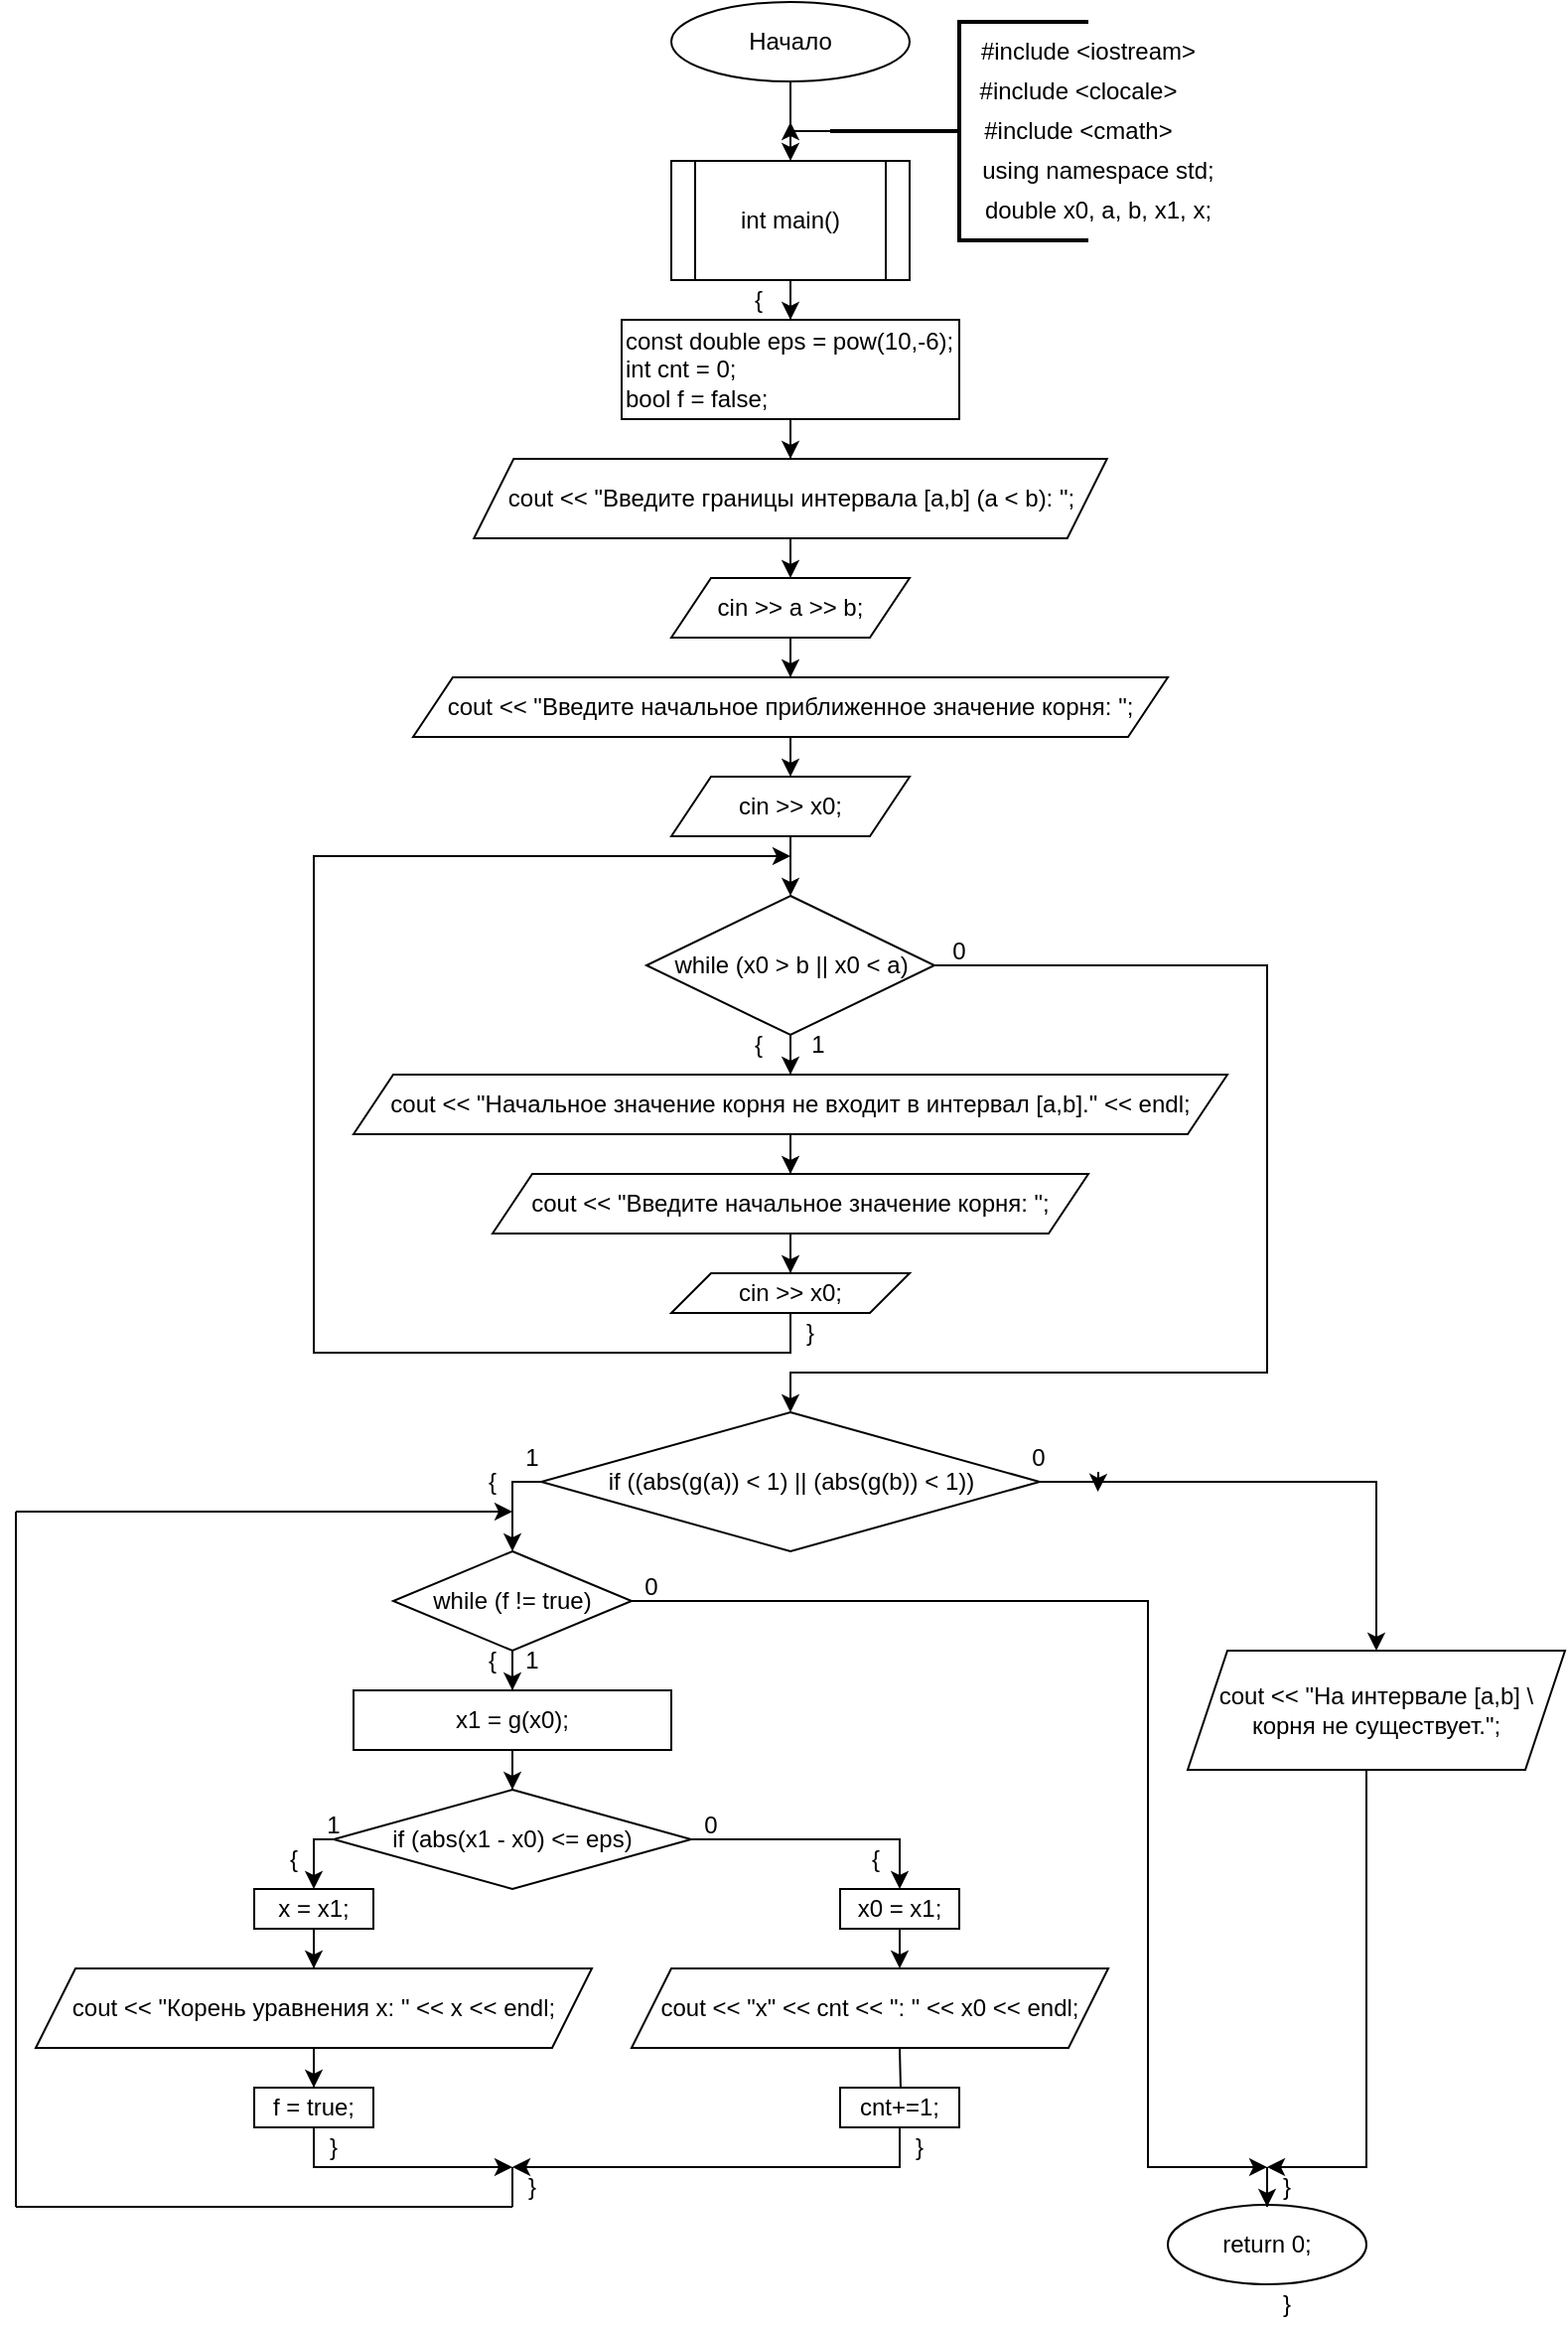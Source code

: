 <mxfile version="25.0.2">
  <diagram name="Страница — 1" id="C-drUPW33x2Zt6dfCn86">
    <mxGraphModel dx="1362" dy="884" grid="1" gridSize="10" guides="1" tooltips="1" connect="1" arrows="1" fold="1" page="1" pageScale="1" pageWidth="827" pageHeight="1169" math="0" shadow="0">
      <root>
        <mxCell id="0" />
        <mxCell id="1" parent="0" />
        <mxCell id="6_Jl2t81EVsBpzzJ7YuF-3" style="edgeStyle=orthogonalEdgeStyle;rounded=0;orthogonalLoop=1;jettySize=auto;html=1;" parent="1" source="6_Jl2t81EVsBpzzJ7YuF-1" target="6_Jl2t81EVsBpzzJ7YuF-2" edge="1">
          <mxGeometry relative="1" as="geometry">
            <Array as="points">
              <mxPoint x="400" y="70" />
              <mxPoint x="400" y="70" />
            </Array>
          </mxGeometry>
        </mxCell>
        <mxCell id="6_Jl2t81EVsBpzzJ7YuF-1" value="Начало" style="ellipse;whiteSpace=wrap;html=1;" parent="1" vertex="1">
          <mxGeometry x="340" width="120" height="40" as="geometry" />
        </mxCell>
        <mxCell id="6_Jl2t81EVsBpzzJ7YuF-24" style="edgeStyle=orthogonalEdgeStyle;rounded=0;orthogonalLoop=1;jettySize=auto;html=1;entryX=0.5;entryY=0;entryDx=0;entryDy=0;" parent="1" source="6_Jl2t81EVsBpzzJ7YuF-2" target="6_Jl2t81EVsBpzzJ7YuF-16" edge="1">
          <mxGeometry relative="1" as="geometry" />
        </mxCell>
        <mxCell id="6_Jl2t81EVsBpzzJ7YuF-2" value="int main()" style="shape=process;whiteSpace=wrap;html=1;backgroundOutline=1;" parent="1" vertex="1">
          <mxGeometry x="340" y="80" width="120" height="60" as="geometry" />
        </mxCell>
        <mxCell id="6_Jl2t81EVsBpzzJ7YuF-15" style="edgeStyle=orthogonalEdgeStyle;rounded=0;orthogonalLoop=1;jettySize=auto;html=1;" parent="1" source="6_Jl2t81EVsBpzzJ7YuF-4" edge="1">
          <mxGeometry relative="1" as="geometry">
            <mxPoint x="400" y="60.0" as="targetPoint" />
          </mxGeometry>
        </mxCell>
        <mxCell id="6_Jl2t81EVsBpzzJ7YuF-4" value="" style="strokeWidth=2;html=1;shape=mxgraph.flowchart.annotation_2;align=left;labelPosition=right;pointerEvents=1;" parent="1" vertex="1">
          <mxGeometry x="420" y="10" width="130" height="110" as="geometry" />
        </mxCell>
        <mxCell id="6_Jl2t81EVsBpzzJ7YuF-7" value="#include &amp;lt;iostream&amp;gt;" style="text;html=1;align=center;verticalAlign=middle;whiteSpace=wrap;rounded=0;" parent="1" vertex="1">
          <mxGeometry x="490" y="10" width="120" height="30" as="geometry" />
        </mxCell>
        <mxCell id="6_Jl2t81EVsBpzzJ7YuF-8" value="#include &amp;lt;clocale&amp;gt;" style="text;html=1;align=center;verticalAlign=middle;whiteSpace=wrap;rounded=0;" parent="1" vertex="1">
          <mxGeometry x="490" y="30" width="110" height="30" as="geometry" />
        </mxCell>
        <mxCell id="6_Jl2t81EVsBpzzJ7YuF-9" value="using namespace std;" style="text;html=1;align=center;verticalAlign=middle;whiteSpace=wrap;rounded=0;" parent="1" vertex="1">
          <mxGeometry x="490" y="70" width="130" height="30" as="geometry" />
        </mxCell>
        <mxCell id="6_Jl2t81EVsBpzzJ7YuF-26" style="edgeStyle=orthogonalEdgeStyle;rounded=0;orthogonalLoop=1;jettySize=auto;html=1;" parent="1" source="6_Jl2t81EVsBpzzJ7YuF-16" target="6_Jl2t81EVsBpzzJ7YuF-21" edge="1">
          <mxGeometry relative="1" as="geometry" />
        </mxCell>
        <mxCell id="6_Jl2t81EVsBpzzJ7YuF-16" value="const double eps = pow(10,-6);&lt;div&gt;int cnt = 0;&lt;/div&gt;&lt;div&gt;bool f = false;&lt;/div&gt;" style="rounded=0;whiteSpace=wrap;html=1;align=left;" parent="1" vertex="1">
          <mxGeometry x="315" y="160" width="170" height="50" as="geometry" />
        </mxCell>
        <mxCell id="6_Jl2t81EVsBpzzJ7YuF-19" value="double x0, a, b, x1, x;" style="text;html=1;align=center;verticalAlign=middle;whiteSpace=wrap;rounded=0;" parent="1" vertex="1">
          <mxGeometry x="495" y="90" width="120" height="30" as="geometry" />
        </mxCell>
        <mxCell id="6_Jl2t81EVsBpzzJ7YuF-27" style="edgeStyle=orthogonalEdgeStyle;rounded=0;orthogonalLoop=1;jettySize=auto;html=1;" parent="1" source="6_Jl2t81EVsBpzzJ7YuF-21" edge="1">
          <mxGeometry relative="1" as="geometry">
            <mxPoint x="400" y="290" as="targetPoint" />
          </mxGeometry>
        </mxCell>
        <mxCell id="6_Jl2t81EVsBpzzJ7YuF-21" value="cout &amp;lt;&amp;lt; &quot;Введите границы интервала [a,b] (a &amp;lt; b): &quot;;" style="shape=parallelogram;perimeter=parallelogramPerimeter;whiteSpace=wrap;html=1;fixedSize=1;" parent="1" vertex="1">
          <mxGeometry x="240.63" y="230" width="318.75" height="40" as="geometry" />
        </mxCell>
        <mxCell id="6_Jl2t81EVsBpzzJ7YuF-30" style="edgeStyle=orthogonalEdgeStyle;rounded=0;orthogonalLoop=1;jettySize=auto;html=1;" parent="1" source="6_Jl2t81EVsBpzzJ7YuF-28" target="6_Jl2t81EVsBpzzJ7YuF-29" edge="1">
          <mxGeometry relative="1" as="geometry" />
        </mxCell>
        <mxCell id="6_Jl2t81EVsBpzzJ7YuF-28" value="cin &amp;gt;&amp;gt; a &amp;gt;&amp;gt; b;" style="shape=parallelogram;perimeter=parallelogramPerimeter;whiteSpace=wrap;html=1;fixedSize=1;" parent="1" vertex="1">
          <mxGeometry x="340" y="290" width="120" height="30" as="geometry" />
        </mxCell>
        <mxCell id="6_Jl2t81EVsBpzzJ7YuF-31" style="edgeStyle=orthogonalEdgeStyle;rounded=0;orthogonalLoop=1;jettySize=auto;html=1;" parent="1" source="6_Jl2t81EVsBpzzJ7YuF-29" edge="1">
          <mxGeometry relative="1" as="geometry">
            <mxPoint x="400" y="390" as="targetPoint" />
          </mxGeometry>
        </mxCell>
        <mxCell id="6_Jl2t81EVsBpzzJ7YuF-29" value="cout &amp;lt;&amp;lt; &quot;Введите начальное приближенное значение корня: &quot;;" style="shape=parallelogram;perimeter=parallelogramPerimeter;whiteSpace=wrap;html=1;fixedSize=1;" parent="1" vertex="1">
          <mxGeometry x="210" y="340" width="380" height="30" as="geometry" />
        </mxCell>
        <mxCell id="6_Jl2t81EVsBpzzJ7YuF-35" style="edgeStyle=orthogonalEdgeStyle;rounded=0;orthogonalLoop=1;jettySize=auto;html=1;entryX=0.5;entryY=0;entryDx=0;entryDy=0;" parent="1" source="6_Jl2t81EVsBpzzJ7YuF-33" target="y3k4WUNpZN2hJ77Sc1Bg-1" edge="1">
          <mxGeometry relative="1" as="geometry">
            <mxPoint x="400" y="440" as="targetPoint" />
            <Array as="points" />
          </mxGeometry>
        </mxCell>
        <mxCell id="6_Jl2t81EVsBpzzJ7YuF-33" value="cin &amp;gt;&amp;gt; x0;" style="shape=parallelogram;perimeter=parallelogramPerimeter;whiteSpace=wrap;html=1;fixedSize=1;" parent="1" vertex="1">
          <mxGeometry x="340" y="390" width="120" height="30" as="geometry" />
        </mxCell>
        <mxCell id="6_Jl2t81EVsBpzzJ7YuF-36" value="{" style="text;html=1;align=center;verticalAlign=middle;whiteSpace=wrap;rounded=0;" parent="1" vertex="1">
          <mxGeometry x="354" y="140" width="60" height="20" as="geometry" />
        </mxCell>
        <mxCell id="qF4Yl-R-xC2ym-JYLEXO-3" value="#include &amp;lt;cmath&amp;gt;" style="text;html=1;align=center;verticalAlign=middle;whiteSpace=wrap;rounded=0;" parent="1" vertex="1">
          <mxGeometry x="490" y="50" width="110" height="30" as="geometry" />
        </mxCell>
        <mxCell id="y3k4WUNpZN2hJ77Sc1Bg-11" style="edgeStyle=orthogonalEdgeStyle;rounded=0;orthogonalLoop=1;jettySize=auto;html=1;entryX=0.5;entryY=0;entryDx=0;entryDy=0;" parent="1" source="y3k4WUNpZN2hJ77Sc1Bg-1" target="y3k4WUNpZN2hJ77Sc1Bg-4" edge="1">
          <mxGeometry relative="1" as="geometry" />
        </mxCell>
        <mxCell id="y3k4WUNpZN2hJ77Sc1Bg-13" style="edgeStyle=orthogonalEdgeStyle;rounded=0;orthogonalLoop=1;jettySize=auto;html=1;entryX=0.5;entryY=0;entryDx=0;entryDy=0;" parent="1" source="y3k4WUNpZN2hJ77Sc1Bg-1" target="y3k4WUNpZN2hJ77Sc1Bg-14" edge="1">
          <mxGeometry relative="1" as="geometry">
            <mxPoint x="400" y="690" as="targetPoint" />
            <Array as="points">
              <mxPoint x="640" y="485" />
              <mxPoint x="640" y="690" />
              <mxPoint x="400" y="690" />
            </Array>
          </mxGeometry>
        </mxCell>
        <mxCell id="y3k4WUNpZN2hJ77Sc1Bg-1" value="while (x0 &amp;gt; b || x0 &amp;lt; a)" style="rhombus;whiteSpace=wrap;html=1;" parent="1" vertex="1">
          <mxGeometry x="327.5" y="450" width="145" height="70" as="geometry" />
        </mxCell>
        <mxCell id="y3k4WUNpZN2hJ77Sc1Bg-12" style="edgeStyle=orthogonalEdgeStyle;rounded=0;orthogonalLoop=1;jettySize=auto;html=1;entryX=0.5;entryY=0;entryDx=0;entryDy=0;" parent="1" source="y3k4WUNpZN2hJ77Sc1Bg-4" target="y3k4WUNpZN2hJ77Sc1Bg-6" edge="1">
          <mxGeometry relative="1" as="geometry" />
        </mxCell>
        <mxCell id="y3k4WUNpZN2hJ77Sc1Bg-4" value="cout &amp;lt;&amp;lt; &quot;Начальное значение корня не входит в интервал [a,b].&quot; &amp;lt;&amp;lt; endl;" style="shape=parallelogram;perimeter=parallelogramPerimeter;whiteSpace=wrap;html=1;fixedSize=1;" parent="1" vertex="1">
          <mxGeometry x="180" y="540" width="440" height="30" as="geometry" />
        </mxCell>
        <mxCell id="y3k4WUNpZN2hJ77Sc1Bg-7" style="edgeStyle=orthogonalEdgeStyle;rounded=0;orthogonalLoop=1;jettySize=auto;html=1;" parent="1" source="y3k4WUNpZN2hJ77Sc1Bg-6" target="y3k4WUNpZN2hJ77Sc1Bg-8" edge="1">
          <mxGeometry relative="1" as="geometry">
            <mxPoint x="400.01" y="630" as="targetPoint" />
          </mxGeometry>
        </mxCell>
        <mxCell id="y3k4WUNpZN2hJ77Sc1Bg-6" value="cout &amp;lt;&amp;lt; &quot;Введите начальное значение корня: &quot;;" style="shape=parallelogram;perimeter=parallelogramPerimeter;whiteSpace=wrap;html=1;fixedSize=1;" parent="1" vertex="1">
          <mxGeometry x="250" y="590" width="300" height="30" as="geometry" />
        </mxCell>
        <mxCell id="y3k4WUNpZN2hJ77Sc1Bg-78" style="edgeStyle=orthogonalEdgeStyle;rounded=0;orthogonalLoop=1;jettySize=auto;html=1;" parent="1" source="y3k4WUNpZN2hJ77Sc1Bg-8" edge="1">
          <mxGeometry relative="1" as="geometry">
            <mxPoint x="400" y="430" as="targetPoint" />
            <Array as="points">
              <mxPoint x="400" y="680" />
              <mxPoint x="160" y="430" />
            </Array>
          </mxGeometry>
        </mxCell>
        <mxCell id="y3k4WUNpZN2hJ77Sc1Bg-8" value="cin &amp;gt;&amp;gt; x0;" style="shape=parallelogram;perimeter=parallelogramPerimeter;whiteSpace=wrap;html=1;fixedSize=1;" parent="1" vertex="1">
          <mxGeometry x="340.01" y="640" width="120" height="20" as="geometry" />
        </mxCell>
        <mxCell id="y3k4WUNpZN2hJ77Sc1Bg-15" style="edgeStyle=orthogonalEdgeStyle;rounded=0;orthogonalLoop=1;jettySize=auto;html=1;" parent="1" source="y3k4WUNpZN2hJ77Sc1Bg-14" target="y3k4WUNpZN2hJ77Sc1Bg-56" edge="1">
          <mxGeometry relative="1" as="geometry">
            <mxPoint x="680" y="860" as="targetPoint" />
            <Array as="points">
              <mxPoint x="695" y="745" />
            </Array>
          </mxGeometry>
        </mxCell>
        <mxCell id="y3k4WUNpZN2hJ77Sc1Bg-21" style="edgeStyle=orthogonalEdgeStyle;rounded=0;orthogonalLoop=1;jettySize=auto;html=1;entryX=0.5;entryY=0;entryDx=0;entryDy=0;" parent="1" source="y3k4WUNpZN2hJ77Sc1Bg-14" target="y3k4WUNpZN2hJ77Sc1Bg-18" edge="1">
          <mxGeometry relative="1" as="geometry">
            <mxPoint x="140" y="745" as="targetPoint" />
            <Array as="points">
              <mxPoint x="260" y="745" />
            </Array>
          </mxGeometry>
        </mxCell>
        <mxCell id="y3k4WUNpZN2hJ77Sc1Bg-14" value="if ((abs(g(a)) &amp;lt; 1) || (abs(g(b)) &amp;lt; 1))" style="rhombus;whiteSpace=wrap;html=1;" parent="1" vertex="1">
          <mxGeometry x="274.53" y="710" width="250.93" height="70" as="geometry" />
        </mxCell>
        <mxCell id="y3k4WUNpZN2hJ77Sc1Bg-33" style="edgeStyle=orthogonalEdgeStyle;rounded=0;orthogonalLoop=1;jettySize=auto;html=1;entryX=0.5;entryY=0;entryDx=0;entryDy=0;" parent="1" source="y3k4WUNpZN2hJ77Sc1Bg-18" target="y3k4WUNpZN2hJ77Sc1Bg-23" edge="1">
          <mxGeometry relative="1" as="geometry" />
        </mxCell>
        <mxCell id="y3k4WUNpZN2hJ77Sc1Bg-64" style="edgeStyle=orthogonalEdgeStyle;rounded=0;orthogonalLoop=1;jettySize=auto;html=1;" parent="1" source="y3k4WUNpZN2hJ77Sc1Bg-18" edge="1">
          <mxGeometry relative="1" as="geometry">
            <mxPoint x="640" y="1090" as="targetPoint" />
            <Array as="points">
              <mxPoint x="580" y="805" />
              <mxPoint x="580" y="1090" />
            </Array>
          </mxGeometry>
        </mxCell>
        <mxCell id="y3k4WUNpZN2hJ77Sc1Bg-18" value="while (f != true)" style="rhombus;whiteSpace=wrap;html=1;" parent="1" vertex="1">
          <mxGeometry x="200" y="780" width="120" height="50" as="geometry" />
        </mxCell>
        <mxCell id="y3k4WUNpZN2hJ77Sc1Bg-34" style="edgeStyle=orthogonalEdgeStyle;rounded=0;orthogonalLoop=1;jettySize=auto;html=1;entryX=0.5;entryY=0;entryDx=0;entryDy=0;" parent="1" source="y3k4WUNpZN2hJ77Sc1Bg-23" target="y3k4WUNpZN2hJ77Sc1Bg-26" edge="1">
          <mxGeometry relative="1" as="geometry" />
        </mxCell>
        <mxCell id="y3k4WUNpZN2hJ77Sc1Bg-23" value="x1 = g(x0);" style="rounded=0;whiteSpace=wrap;html=1;" parent="1" vertex="1">
          <mxGeometry x="180" y="850" width="160" height="30" as="geometry" />
        </mxCell>
        <mxCell id="y3k4WUNpZN2hJ77Sc1Bg-35" style="edgeStyle=orthogonalEdgeStyle;rounded=0;orthogonalLoop=1;jettySize=auto;html=1;entryX=0.5;entryY=0;entryDx=0;entryDy=0;" parent="1" source="y3k4WUNpZN2hJ77Sc1Bg-26" target="y3k4WUNpZN2hJ77Sc1Bg-29" edge="1">
          <mxGeometry relative="1" as="geometry">
            <mxPoint x="95" y="925" as="targetPoint" />
            <Array as="points">
              <mxPoint x="160" y="925" />
            </Array>
          </mxGeometry>
        </mxCell>
        <mxCell id="y3k4WUNpZN2hJ77Sc1Bg-47" style="edgeStyle=orthogonalEdgeStyle;rounded=0;orthogonalLoop=1;jettySize=auto;html=1;entryX=0.5;entryY=0;entryDx=0;entryDy=0;" parent="1" source="y3k4WUNpZN2hJ77Sc1Bg-26" target="y3k4WUNpZN2hJ77Sc1Bg-39" edge="1">
          <mxGeometry relative="1" as="geometry">
            <mxPoint x="455" y="925" as="targetPoint" />
            <Array as="points">
              <mxPoint x="455" y="925" />
            </Array>
          </mxGeometry>
        </mxCell>
        <mxCell id="y3k4WUNpZN2hJ77Sc1Bg-26" value="if (abs(x1 - x0) &amp;lt;= eps)" style="rhombus;whiteSpace=wrap;html=1;" parent="1" vertex="1">
          <mxGeometry x="170" y="900" width="180" height="50" as="geometry" />
        </mxCell>
        <mxCell id="y3k4WUNpZN2hJ77Sc1Bg-30" style="edgeStyle=orthogonalEdgeStyle;rounded=0;orthogonalLoop=1;jettySize=auto;html=1;" parent="1" source="y3k4WUNpZN2hJ77Sc1Bg-29" target="y3k4WUNpZN2hJ77Sc1Bg-31" edge="1">
          <mxGeometry relative="1" as="geometry">
            <mxPoint x="45" y="1000.0" as="targetPoint" />
          </mxGeometry>
        </mxCell>
        <mxCell id="y3k4WUNpZN2hJ77Sc1Bg-29" value="x = x1;" style="rounded=0;whiteSpace=wrap;html=1;" parent="1" vertex="1">
          <mxGeometry x="130" y="950" width="60" height="20" as="geometry" />
        </mxCell>
        <mxCell id="y3k4WUNpZN2hJ77Sc1Bg-42" style="edgeStyle=orthogonalEdgeStyle;rounded=0;orthogonalLoop=1;jettySize=auto;html=1;" parent="1" source="y3k4WUNpZN2hJ77Sc1Bg-31" target="y3k4WUNpZN2hJ77Sc1Bg-37" edge="1">
          <mxGeometry relative="1" as="geometry" />
        </mxCell>
        <mxCell id="y3k4WUNpZN2hJ77Sc1Bg-31" value="cout &lt;&lt; &quot;Корень уравнения x: &quot; &lt;&lt; x &lt;&lt; endl;" style="shape=parallelogram;perimeter=parallelogramPerimeter;whiteSpace=wrap;html=1;fixedSize=1;" parent="1" vertex="1">
          <mxGeometry x="20" y="990" width="280" height="40" as="geometry" />
        </mxCell>
        <mxCell id="y3k4WUNpZN2hJ77Sc1Bg-89" style="edgeStyle=orthogonalEdgeStyle;rounded=0;orthogonalLoop=1;jettySize=auto;html=1;" parent="1" source="y3k4WUNpZN2hJ77Sc1Bg-37" edge="1">
          <mxGeometry relative="1" as="geometry">
            <mxPoint x="260" y="1090" as="targetPoint" />
            <Array as="points">
              <mxPoint x="160" y="1090" />
            </Array>
          </mxGeometry>
        </mxCell>
        <mxCell id="y3k4WUNpZN2hJ77Sc1Bg-37" value="f = true;" style="rounded=0;whiteSpace=wrap;html=1;" parent="1" vertex="1">
          <mxGeometry x="130" y="1050" width="60" height="20" as="geometry" />
        </mxCell>
        <mxCell id="y3k4WUNpZN2hJ77Sc1Bg-46" style="edgeStyle=orthogonalEdgeStyle;rounded=0;orthogonalLoop=1;jettySize=auto;html=1;" parent="1" source="y3k4WUNpZN2hJ77Sc1Bg-39" edge="1">
          <mxGeometry relative="1" as="geometry">
            <mxPoint x="455" y="990" as="targetPoint" />
          </mxGeometry>
        </mxCell>
        <mxCell id="y3k4WUNpZN2hJ77Sc1Bg-39" value="x0 = x1;" style="rounded=0;whiteSpace=wrap;html=1;" parent="1" vertex="1">
          <mxGeometry x="425" y="950" width="60" height="20" as="geometry" />
        </mxCell>
        <mxCell id="y3k4WUNpZN2hJ77Sc1Bg-48" style="edgeStyle=orthogonalEdgeStyle;rounded=0;orthogonalLoop=1;jettySize=auto;html=1;" parent="1" target="y3k4WUNpZN2hJ77Sc1Bg-49" edge="1">
          <mxGeometry relative="1" as="geometry">
            <mxPoint x="455" y="1050" as="targetPoint" />
            <mxPoint x="455" y="1030" as="sourcePoint" />
          </mxGeometry>
        </mxCell>
        <mxCell id="y3k4WUNpZN2hJ77Sc1Bg-44" value="cout &lt;&lt; &quot;x&quot; &lt;&lt; cnt &lt;&lt; &quot;: &quot; &lt;&lt; x0 &lt;&lt; endl;" style="shape=parallelogram;perimeter=parallelogramPerimeter;whiteSpace=wrap;html=1;fixedSize=1;" parent="1" vertex="1">
          <mxGeometry x="320" y="990" width="240" height="40" as="geometry" />
        </mxCell>
        <mxCell id="y3k4WUNpZN2hJ77Sc1Bg-51" style="edgeStyle=orthogonalEdgeStyle;rounded=0;orthogonalLoop=1;jettySize=auto;html=1;" parent="1" source="y3k4WUNpZN2hJ77Sc1Bg-49" edge="1">
          <mxGeometry relative="1" as="geometry">
            <mxPoint x="260" y="1090" as="targetPoint" />
            <Array as="points">
              <mxPoint x="455" y="1090" />
            </Array>
          </mxGeometry>
        </mxCell>
        <mxCell id="y3k4WUNpZN2hJ77Sc1Bg-49" value="cnt+=1;" style="rounded=0;whiteSpace=wrap;html=1;" parent="1" vertex="1">
          <mxGeometry x="425" y="1050" width="60" height="20" as="geometry" />
        </mxCell>
        <mxCell id="y3k4WUNpZN2hJ77Sc1Bg-52" value="" style="endArrow=none;html=1;rounded=0;" parent="1" edge="1">
          <mxGeometry width="50" height="50" relative="1" as="geometry">
            <mxPoint x="260" y="1110" as="sourcePoint" />
            <mxPoint x="260" y="1090" as="targetPoint" />
          </mxGeometry>
        </mxCell>
        <mxCell id="y3k4WUNpZN2hJ77Sc1Bg-53" value="" style="endArrow=none;html=1;rounded=0;" parent="1" edge="1">
          <mxGeometry width="50" height="50" relative="1" as="geometry">
            <mxPoint x="10" y="1110" as="sourcePoint" />
            <mxPoint x="260" y="1110" as="targetPoint" />
          </mxGeometry>
        </mxCell>
        <mxCell id="y3k4WUNpZN2hJ77Sc1Bg-54" value="" style="endArrow=none;html=1;rounded=0;" parent="1" edge="1">
          <mxGeometry width="50" height="50" relative="1" as="geometry">
            <mxPoint x="10" y="1110" as="sourcePoint" />
            <mxPoint x="10" y="760" as="targetPoint" />
          </mxGeometry>
        </mxCell>
        <mxCell id="y3k4WUNpZN2hJ77Sc1Bg-55" value="" style="endArrow=classic;html=1;rounded=0;" parent="1" edge="1">
          <mxGeometry width="50" height="50" relative="1" as="geometry">
            <mxPoint x="10" y="760" as="sourcePoint" />
            <mxPoint x="260" y="760" as="targetPoint" />
          </mxGeometry>
        </mxCell>
        <mxCell id="y3k4WUNpZN2hJ77Sc1Bg-63" style="edgeStyle=orthogonalEdgeStyle;rounded=0;orthogonalLoop=1;jettySize=auto;html=1;" parent="1" source="y3k4WUNpZN2hJ77Sc1Bg-56" edge="1">
          <mxGeometry relative="1" as="geometry">
            <mxPoint x="640" y="1090" as="targetPoint" />
            <Array as="points">
              <mxPoint x="690" y="1090" />
              <mxPoint x="650" y="1090" />
            </Array>
          </mxGeometry>
        </mxCell>
        <mxCell id="y3k4WUNpZN2hJ77Sc1Bg-56" value="cout &amp;lt;&amp;lt; &quot;На интервале [a,b] \&lt;div&gt;корня не существует.&quot;;&lt;/div&gt;" style="shape=parallelogram;perimeter=parallelogramPerimeter;whiteSpace=wrap;html=1;fixedSize=1;" parent="1" vertex="1">
          <mxGeometry x="600" y="830" width="190" height="60" as="geometry" />
        </mxCell>
        <mxCell id="y3k4WUNpZN2hJ77Sc1Bg-67" value="return 0;" style="ellipse;whiteSpace=wrap;html=1;" parent="1" vertex="1">
          <mxGeometry x="590" y="1109" width="100" height="40" as="geometry" />
        </mxCell>
        <mxCell id="y3k4WUNpZN2hJ77Sc1Bg-68" value="" style="endArrow=classic;html=1;rounded=0;" parent="1" edge="1">
          <mxGeometry width="50" height="50" relative="1" as="geometry">
            <mxPoint x="640" y="1110" as="sourcePoint" />
            <mxPoint x="640" y="1110" as="targetPoint" />
            <Array as="points">
              <mxPoint x="640" y="1090" />
            </Array>
          </mxGeometry>
        </mxCell>
        <mxCell id="y3k4WUNpZN2hJ77Sc1Bg-69" value="{" style="text;html=1;align=center;verticalAlign=middle;whiteSpace=wrap;rounded=0;" parent="1" vertex="1">
          <mxGeometry x="220" y="830" width="60" height="10" as="geometry" />
        </mxCell>
        <mxCell id="y3k4WUNpZN2hJ77Sc1Bg-71" value="{" style="text;html=1;align=center;verticalAlign=middle;whiteSpace=wrap;rounded=0;" parent="1" vertex="1">
          <mxGeometry x="220" y="740" width="60" height="10" as="geometry" />
        </mxCell>
        <mxCell id="y3k4WUNpZN2hJ77Sc1Bg-72" value="{" style="text;html=1;align=center;verticalAlign=middle;whiteSpace=wrap;rounded=0;" parent="1" vertex="1">
          <mxGeometry x="120" y="930" width="60" height="10" as="geometry" />
        </mxCell>
        <mxCell id="y3k4WUNpZN2hJ77Sc1Bg-73" value="{" style="text;html=1;align=center;verticalAlign=middle;whiteSpace=wrap;rounded=0;" parent="1" vertex="1">
          <mxGeometry x="412.5" y="930" width="60" height="10" as="geometry" />
        </mxCell>
        <mxCell id="y3k4WUNpZN2hJ77Sc1Bg-76" value="{" style="text;html=1;align=center;verticalAlign=middle;whiteSpace=wrap;rounded=0;" parent="1" vertex="1">
          <mxGeometry x="354" y="520" width="60" height="10" as="geometry" />
        </mxCell>
        <mxCell id="y3k4WUNpZN2hJ77Sc1Bg-79" value="}" style="text;html=1;align=center;verticalAlign=middle;whiteSpace=wrap;rounded=0;" parent="1" vertex="1">
          <mxGeometry x="380" y="660" width="60" height="20" as="geometry" />
        </mxCell>
        <mxCell id="y3k4WUNpZN2hJ77Sc1Bg-82" value="}" style="text;html=1;align=center;verticalAlign=middle;whiteSpace=wrap;rounded=0;" parent="1" vertex="1">
          <mxGeometry x="620" y="1095" width="60" height="10" as="geometry" />
        </mxCell>
        <mxCell id="y3k4WUNpZN2hJ77Sc1Bg-83" value="}" style="text;html=1;align=center;verticalAlign=middle;whiteSpace=wrap;rounded=0;" parent="1" vertex="1">
          <mxGeometry x="140" y="1070" width="60" height="20" as="geometry" />
        </mxCell>
        <mxCell id="y3k4WUNpZN2hJ77Sc1Bg-86" value="}" style="text;html=1;align=center;verticalAlign=middle;whiteSpace=wrap;rounded=0;" parent="1" vertex="1">
          <mxGeometry x="435" y="1070" width="60" height="20" as="geometry" />
        </mxCell>
        <mxCell id="y3k4WUNpZN2hJ77Sc1Bg-87" value="}" style="text;html=1;align=center;verticalAlign=middle;whiteSpace=wrap;rounded=0;" parent="1" vertex="1">
          <mxGeometry x="620" y="1149" width="60" height="20" as="geometry" />
        </mxCell>
        <mxCell id="y3k4WUNpZN2hJ77Sc1Bg-90" value="}" style="text;html=1;align=center;verticalAlign=middle;whiteSpace=wrap;rounded=0;" parent="1" vertex="1">
          <mxGeometry x="240" y="1090" width="60" height="20" as="geometry" />
        </mxCell>
        <mxCell id="y3k4WUNpZN2hJ77Sc1Bg-91" value="1" style="text;html=1;align=center;verticalAlign=middle;whiteSpace=wrap;rounded=0;" parent="1" vertex="1">
          <mxGeometry x="384" y="517.5" width="60" height="15" as="geometry" />
        </mxCell>
        <mxCell id="y3k4WUNpZN2hJ77Sc1Bg-92" value="1" style="text;html=1;align=center;verticalAlign=middle;whiteSpace=wrap;rounded=0;" parent="1" vertex="1">
          <mxGeometry x="240" y="725" width="60" height="15" as="geometry" />
        </mxCell>
        <mxCell id="y3k4WUNpZN2hJ77Sc1Bg-93" value="1" style="text;html=1;align=center;verticalAlign=middle;whiteSpace=wrap;rounded=0;" parent="1" vertex="1">
          <mxGeometry x="240" y="827.5" width="60" height="15" as="geometry" />
        </mxCell>
        <mxCell id="y3k4WUNpZN2hJ77Sc1Bg-94" value="1" style="text;html=1;align=center;verticalAlign=middle;whiteSpace=wrap;rounded=0;" parent="1" vertex="1">
          <mxGeometry x="140" y="910" width="60" height="15" as="geometry" />
        </mxCell>
        <mxCell id="y3k4WUNpZN2hJ77Sc1Bg-95" value="0" style="text;html=1;align=center;verticalAlign=middle;whiteSpace=wrap;rounded=0;" parent="1" vertex="1">
          <mxGeometry x="330" y="910" width="60" height="15" as="geometry" />
        </mxCell>
        <mxCell id="y3k4WUNpZN2hJ77Sc1Bg-96" value="0" style="text;html=1;align=center;verticalAlign=middle;whiteSpace=wrap;rounded=0;" parent="1" vertex="1">
          <mxGeometry x="300" y="790" width="60" height="15" as="geometry" />
        </mxCell>
        <mxCell id="eSq0lDuVqMgqHX30cPeD-1" style="edgeStyle=orthogonalEdgeStyle;rounded=0;orthogonalLoop=1;jettySize=auto;html=1;exitX=1;exitY=1;exitDx=0;exitDy=0;" edge="1" parent="1" source="y3k4WUNpZN2hJ77Sc1Bg-97">
          <mxGeometry relative="1" as="geometry">
            <mxPoint x="554.793" y="750" as="targetPoint" />
          </mxGeometry>
        </mxCell>
        <mxCell id="y3k4WUNpZN2hJ77Sc1Bg-97" value="0" style="text;html=1;align=center;verticalAlign=middle;whiteSpace=wrap;rounded=0;" parent="1" vertex="1">
          <mxGeometry x="495" y="725" width="60" height="15" as="geometry" />
        </mxCell>
        <mxCell id="y3k4WUNpZN2hJ77Sc1Bg-98" value="0" style="text;html=1;align=center;verticalAlign=middle;whiteSpace=wrap;rounded=0;" parent="1" vertex="1">
          <mxGeometry x="455" y="470" width="60" height="15" as="geometry" />
        </mxCell>
      </root>
    </mxGraphModel>
  </diagram>
</mxfile>
